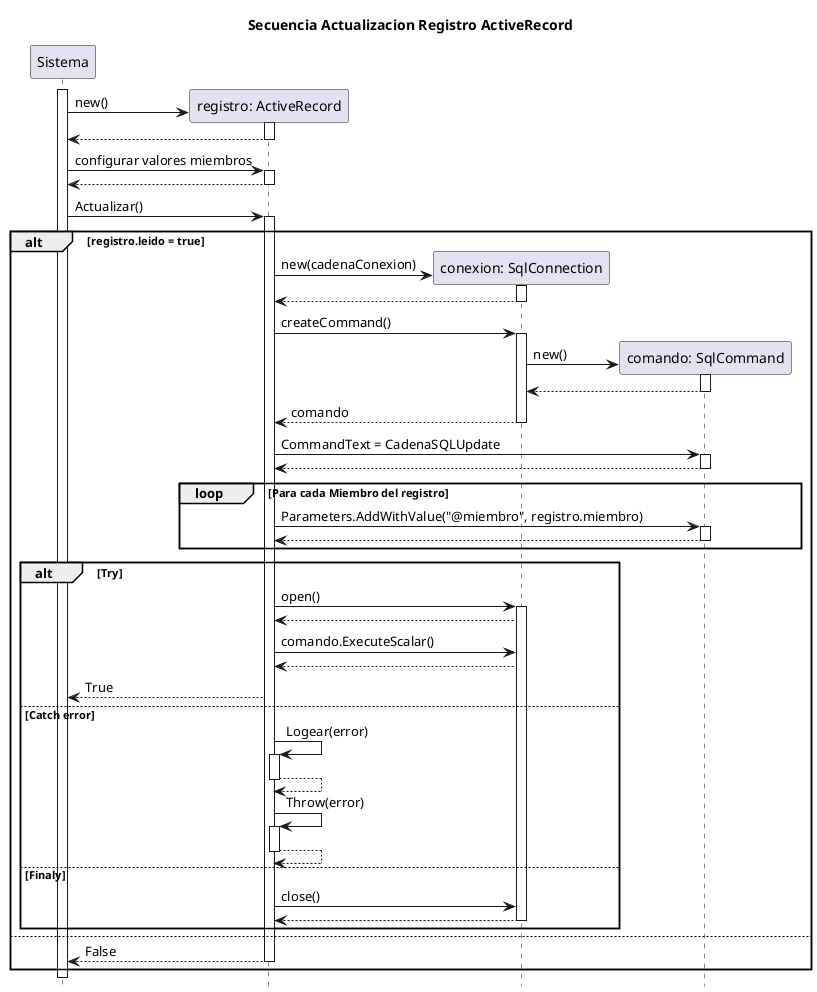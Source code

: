 @startuml Sequencia Actualizacion ActiveRecord
    title "Secuencia Actualizacion Registro ActiveRecord"
    hide footbox
    participant "Sistema" as sis 
    participant "registro: ActiveRecord" as reg
    participant "conexion: SqlConnection" as con
    participant "comando: SqlCommand" as cmd
  
    activate sis
    create reg
    sis -> reg++: new()
    sis <-- reg--
    sis -> reg++: configurar valores miembros
    sis <-- reg--
    sis -> reg++: Actualizar()

    alt registro.leido = true

    create con
    reg -> con++: new(cadenaConexion)
    reg <-- con--
    reg -> con++: createCommand()
    create cmd
    con -> cmd++: new()
    con <-- cmd--
    reg <-- con--: comando
    reg -> cmd++: CommandText = CadenaSQLUpdate
    reg <-- cmd--
    loop Para cada Miembro del registro
        reg -> cmd++: Parameters.AddWithValue("@miembro", registro.miembro)
        reg <-- cmd--       
    end   

    alt Try
        reg -> con++: open()
        reg <-- con
        reg -> con: comando.ExecuteScalar()
        reg <-- con
        sis <-- reg: True
    else Catch error
        reg -> reg++: Logear(error)
        reg --> reg--
        reg -> reg++: Throw(error)
        reg --> reg--
    else Finaly
        reg -> con: close()
        reg <-- con--
    end
    else
         sis<--reg--: False
    end
         
@enduml
